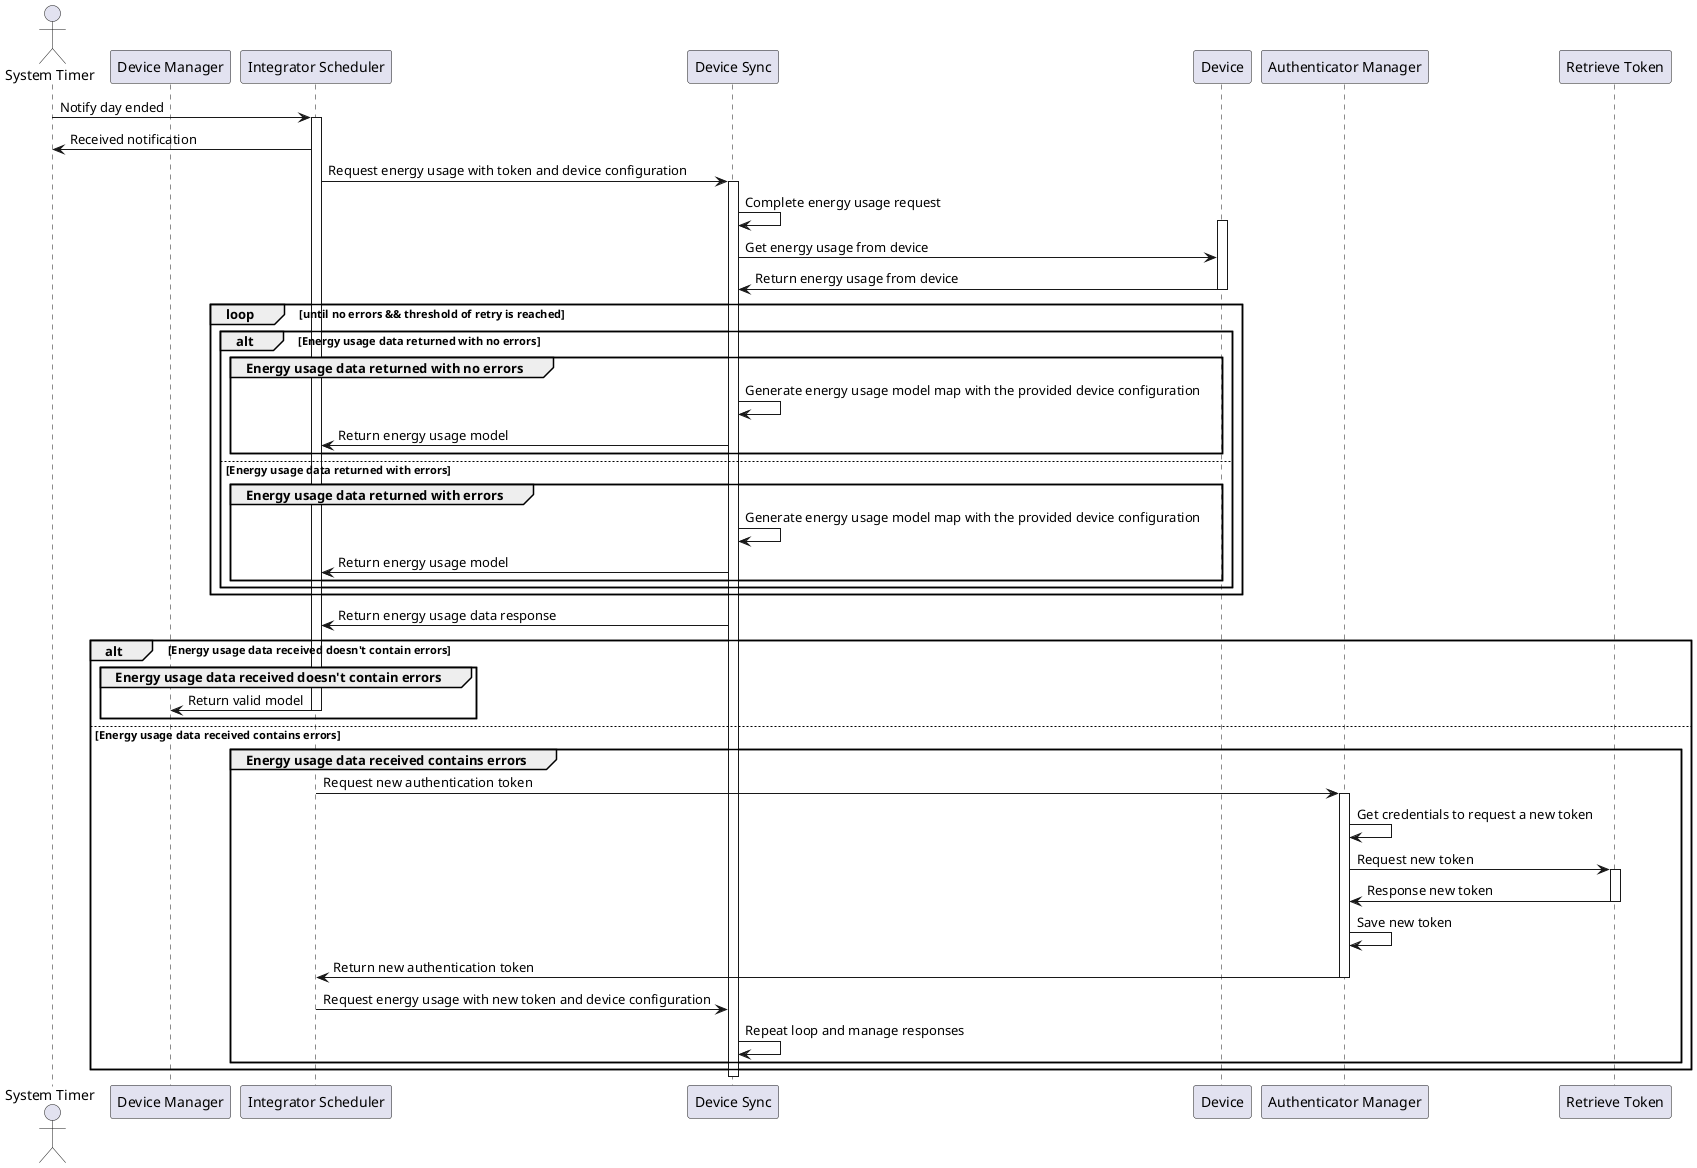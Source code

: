 @startuml
actor "System Timer" as Timer
participant "Device Manager" as DM
participant "Integrator Scheduler" as IS
participant "Device Sync" as DS
participant "Device" as D
participant "Authenticator Manager" as AM
participant "Retrieve Token" as RT

Timer -> IS: Notify day ended
activate IS
IS -> Timer: Received notification
IS -> DS: Request energy usage with token and device configuration
activate DS
DS -> DS: Complete energy usage request
activate D
DS -> D: Get energy usage from device
D -> DS: Return energy usage from device
deactivate D

loop until no errors && threshold of retry is reached
alt Energy usage data returned with no errors
    group Energy usage data returned with no errors
        DS -> DS: Generate energy usage model map with the provided device configuration
        DS -> IS: Return energy usage model
    end

else Energy usage data returned with errors
     group Energy usage data returned with errors
        DS -> DS: Generate energy usage model map with the provided device configuration
        DS -> IS: Return energy usage model
     end
end

end loop

DS -> IS: Return energy usage data response

alt Energy usage data received doesn't contain errors
    group Energy usage data received doesn't contain errors
        IS -> DM: Return valid model
        deactivate IS
    end

else Energy usage data received contains errors
     group Energy usage data received contains errors
        IS -> AM: Request new authentication token
        activate AM
        AM -> AM: Get credentials to request a new token
        AM -> RT: Request new token
        activate RT
        RT -> AM: Response new token
        deactivate RT
        AM -> AM: Save new token
        AM -> IS: Return new authentication token
        deactivate AM
        IS -> DS: Request energy usage with new token and device configuration
        DS -> DS: Repeat loop and manage responses
     end
end

deactivate DS
@enduml